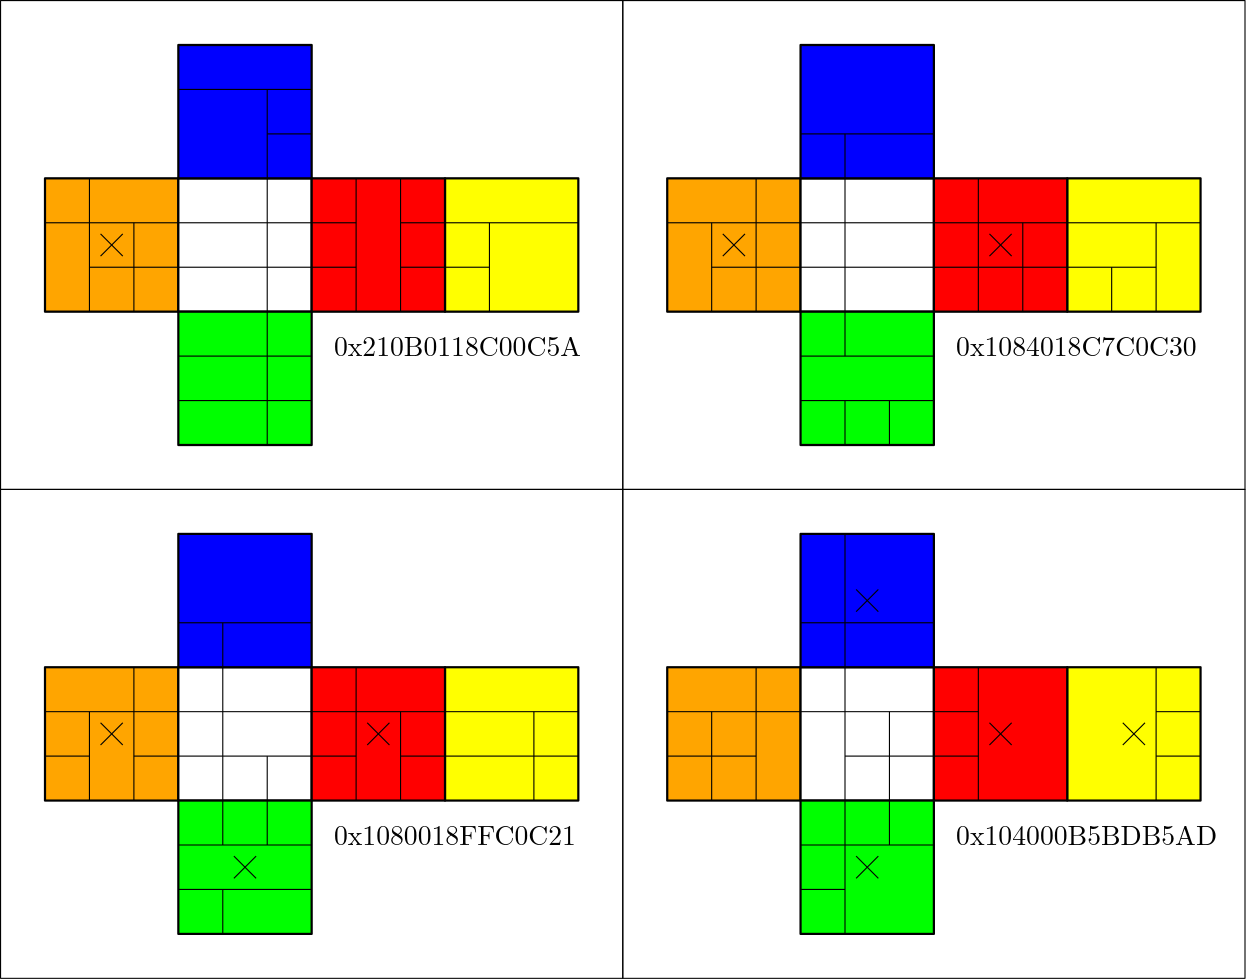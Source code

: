 <?xml version="1.0"?>
<!DOCTYPE ipe SYSTEM "ipe.dtd">
<ipe version="70218" creator="Ipe 7.2.24">
<info created="D:20221217203729" modified="D:20221219191608"/>
<ipestyle name="basic">
<symbol name="arrow/arc(spx)">
<path stroke="sym-stroke" fill="sym-stroke" pen="sym-pen">
0 0 m
-1 0.333 l
-1 -0.333 l
h
</path>
</symbol>
<symbol name="arrow/farc(spx)">
<path stroke="sym-stroke" fill="white" pen="sym-pen">
0 0 m
-1 0.333 l
-1 -0.333 l
h
</path>
</symbol>
<symbol name="arrow/ptarc(spx)">
<path stroke="sym-stroke" fill="sym-stroke" pen="sym-pen">
0 0 m
-1 0.333 l
-0.8 0 l
-1 -0.333 l
h
</path>
</symbol>
<symbol name="arrow/fptarc(spx)">
<path stroke="sym-stroke" fill="white" pen="sym-pen">
0 0 m
-1 0.333 l
-0.8 0 l
-1 -0.333 l
h
</path>
</symbol>
<symbol name="mark/circle(sx)" transformations="translations">
<path fill="sym-stroke">
0.6 0 0 0.6 0 0 e
0.4 0 0 0.4 0 0 e
</path>
</symbol>
<symbol name="mark/disk(sx)" transformations="translations">
<path fill="sym-stroke">
0.6 0 0 0.6 0 0 e
</path>
</symbol>
<symbol name="mark/fdisk(sfx)" transformations="translations">
<group>
<path fill="sym-fill">
0.5 0 0 0.5 0 0 e
</path>
<path fill="sym-stroke" fillrule="eofill">
0.6 0 0 0.6 0 0 e
0.4 0 0 0.4 0 0 e
</path>
</group>
</symbol>
<symbol name="mark/box(sx)" transformations="translations">
<path fill="sym-stroke" fillrule="eofill">
-0.6 -0.6 m
0.6 -0.6 l
0.6 0.6 l
-0.6 0.6 l
h
-0.4 -0.4 m
0.4 -0.4 l
0.4 0.4 l
-0.4 0.4 l
h
</path>
</symbol>
<symbol name="mark/square(sx)" transformations="translations">
<path fill="sym-stroke">
-0.6 -0.6 m
0.6 -0.6 l
0.6 0.6 l
-0.6 0.6 l
h
</path>
</symbol>
<symbol name="mark/fsquare(sfx)" transformations="translations">
<group>
<path fill="sym-fill">
-0.5 -0.5 m
0.5 -0.5 l
0.5 0.5 l
-0.5 0.5 l
h
</path>
<path fill="sym-stroke" fillrule="eofill">
-0.6 -0.6 m
0.6 -0.6 l
0.6 0.6 l
-0.6 0.6 l
h
-0.4 -0.4 m
0.4 -0.4 l
0.4 0.4 l
-0.4 0.4 l
h
</path>
</group>
</symbol>
<symbol name="mark/cross(sx)" transformations="translations">
<group>
<path fill="sym-stroke">
-0.43 -0.57 m
0.57 0.43 l
0.43 0.57 l
-0.57 -0.43 l
h
</path>
<path fill="sym-stroke">
-0.43 0.57 m
0.57 -0.43 l
0.43 -0.57 l
-0.57 0.43 l
h
</path>
</group>
</symbol>
<symbol name="arrow/fnormal(spx)">
<path stroke="sym-stroke" fill="white" pen="sym-pen">
0 0 m
-1 0.333 l
-1 -0.333 l
h
</path>
</symbol>
<symbol name="arrow/pointed(spx)">
<path stroke="sym-stroke" fill="sym-stroke" pen="sym-pen">
0 0 m
-1 0.333 l
-0.8 0 l
-1 -0.333 l
h
</path>
</symbol>
<symbol name="arrow/fpointed(spx)">
<path stroke="sym-stroke" fill="white" pen="sym-pen">
0 0 m
-1 0.333 l
-0.8 0 l
-1 -0.333 l
h
</path>
</symbol>
<symbol name="arrow/linear(spx)">
<path stroke="sym-stroke" pen="sym-pen">
-1 0.333 m
0 0 l
-1 -0.333 l
</path>
</symbol>
<symbol name="arrow/fdouble(spx)">
<path stroke="sym-stroke" fill="white" pen="sym-pen">
0 0 m
-1 0.333 l
-1 -0.333 l
h
-1 0 m
-2 0.333 l
-2 -0.333 l
h
</path>
</symbol>
<symbol name="arrow/double(spx)">
<path stroke="sym-stroke" fill="sym-stroke" pen="sym-pen">
0 0 m
-1 0.333 l
-1 -0.333 l
h
-1 0 m
-2 0.333 l
-2 -0.333 l
h
</path>
</symbol>
<symbol name="arrow/mid-normal(spx)">
<path stroke="sym-stroke" fill="sym-stroke" pen="sym-pen">
0.5 0 m
-0.5 0.333 l
-0.5 -0.333 l
h
</path>
</symbol>
<symbol name="arrow/mid-fnormal(spx)">
<path stroke="sym-stroke" fill="white" pen="sym-pen">
0.5 0 m
-0.5 0.333 l
-0.5 -0.333 l
h
</path>
</symbol>
<symbol name="arrow/mid-pointed(spx)">
<path stroke="sym-stroke" fill="sym-stroke" pen="sym-pen">
0.5 0 m
-0.5 0.333 l
-0.3 0 l
-0.5 -0.333 l
h
</path>
</symbol>
<symbol name="arrow/mid-fpointed(spx)">
<path stroke="sym-stroke" fill="white" pen="sym-pen">
0.5 0 m
-0.5 0.333 l
-0.3 0 l
-0.5 -0.333 l
h
</path>
</symbol>
<symbol name="arrow/mid-double(spx)">
<path stroke="sym-stroke" fill="sym-stroke" pen="sym-pen">
1 0 m
0 0.333 l
0 -0.333 l
h
0 0 m
-1 0.333 l
-1 -0.333 l
h
</path>
</symbol>
<symbol name="arrow/mid-fdouble(spx)">
<path stroke="sym-stroke" fill="white" pen="sym-pen">
1 0 m
0 0.333 l
0 -0.333 l
h
0 0 m
-1 0.333 l
-1 -0.333 l
h
</path>
</symbol>
<anglesize name="22.5 deg" value="22.5"/>
<anglesize name="30 deg" value="30"/>
<anglesize name="45 deg" value="45"/>
<anglesize name="60 deg" value="60"/>
<anglesize name="90 deg" value="90"/>
<arrowsize name="large" value="10"/>
<arrowsize name="small" value="5"/>
<arrowsize name="tiny" value="3"/>
<color name="blue" value="0 0 1"/>
<color name="brown" value="0.647 0.165 0.165"/>
<color name="darkblue" value="0 0 0.545"/>
<color name="darkcyan" value="0 0.545 0.545"/>
<color name="darkgray" value="0.663"/>
<color name="darkgreen" value="0 0.392 0"/>
<color name="darkmagenta" value="0.545 0 0.545"/>
<color name="darkorange" value="1 0.549 0"/>
<color name="darkred" value="0.545 0 0"/>
<color name="gold" value="1 0.843 0"/>
<color name="gray" value="0.745"/>
<color name="green" value="0 1 0"/>
<color name="lightblue" value="0.678 0.847 0.902"/>
<color name="lightcyan" value="0.878 1 1"/>
<color name="lightgray" value="0.827"/>
<color name="lightgreen" value="0.565 0.933 0.565"/>
<color name="lightyellow" value="1 1 0.878"/>
<color name="navy" value="0 0 0.502"/>
<color name="orange" value="1 0.647 0"/>
<color name="pink" value="1 0.753 0.796"/>
<color name="purple" value="0.627 0.125 0.941"/>
<color name="red" value="1 0 0"/>
<color name="seagreen" value="0.18 0.545 0.341"/>
<color name="turquoise" value="0.251 0.878 0.816"/>
<color name="violet" value="0.933 0.51 0.933"/>
<color name="yellow" value="1 1 0"/>
<dashstyle name="dash dot dotted" value="[4 2 1 2 1 2] 0"/>
<dashstyle name="dash dotted" value="[4 2 1 2] 0"/>
<dashstyle name="dashed" value="[4] 0"/>
<dashstyle name="dotted" value="[1 3] 0"/>
<gridsize name="10 pts (~3.5 mm)" value="10"/>
<gridsize name="14 pts (~5 mm)" value="14"/>
<gridsize name="16 pts (~6 mm)" value="16"/>
<gridsize name="20 pts (~7 mm)" value="20"/>
<gridsize name="28 pts (~10 mm)" value="28"/>
<gridsize name="32 pts (~12 mm)" value="32"/>
<gridsize name="4 pts" value="4"/>
<gridsize name="56 pts (~20 mm)" value="56"/>
<gridsize name="8 pts (~3 mm)" value="8"/>
<opacity name="10%" value="0.1"/>
<opacity name="30%" value="0.3"/>
<opacity name="50%" value="0.5"/>
<opacity name="75%" value="0.75"/>
<pen name="fat" value="1.2"/>
<pen name="heavier" value="0.8"/>
<pen name="ultrafat" value="2"/>
<symbolsize name="large" value="5"/>
<symbolsize name="small" value="2"/>
<symbolsize name="tiny" value="1.1"/>
<textsize name="Huge" value="\Huge"/>
<textsize name="LARGE" value="\LARGE"/>
<textsize name="Large" value="\Large"/>
<textsize name="footnote" value="\footnotesize"/>
<textsize name="huge" value="\huge"/>
<textsize name="large" value="\large"/>
<textsize name="small" value="\small"/>
<textsize name="tiny" value="\tiny"/>
<textstyle name="center" begin="\begin{center}" end="\end{center}"/>
<textstyle name="item" begin="\begin{itemize}\item{}" end="\end{itemize}"/>
<textstyle name="itemize" begin="\begin{itemize}" end="\end{itemize}"/>
<tiling name="falling" angle="-60" step="4" width="1"/>
<tiling name="rising" angle="30" step="4" width="1"/>
</ipestyle>
<page>
<layer name="alpha"/>
<view layers="alpha" active="alpha"/>
<path layer="alpha" matrix="1 0 0 1 -48 64" stroke="black" fill="orange" pen="heavier">
128 704 m
128 656 l
176 656 l
176 704 l
h
</path>
<path matrix="1 0 0 1 -48 64" stroke="black" fill="white" pen="heavier">
176 656 m
176 704 l
224 704 l
224 656 l
h
</path>
<path matrix="1 0 0 1 -48 64" stroke="black" fill="yellow" pen="heavier">
272 656 m
272 704 l
320 704 l
320 656 l
h
</path>
<path matrix="1 0 0 1 -48 64" stroke="black" fill="green" pen="heavier">
176 656 m
176 608 l
224 608 l
224 656 l
h
</path>
<path matrix="1 0 0 1 -48 64" stroke="black" fill="blue" pen="heavier">
176 704 m
176 752 l
224 752 l
224 704 l
h
</path>
<path matrix="1 0 0 1 -96 64" stroke="black" fill="red" pen="heavier">
272 656 m
272 704 l
320 704 l
320 656 l
h
</path>
<text matrix="1 0 0 1 -56 64" transformations="translations" pos="240 640" stroke="black" type="label" width="88.972" height="6.808" depth="0" valign="baseline">0x210B0118C00C5A</text>
<path matrix="1 0 0 1 -48 64" stroke="black">
112 768 m
112 592 l
336 592 l
336 768 l
h
</path>
<path matrix="1 0 0 1 176 64" stroke="black" fill="orange" pen="heavier">
128 704 m
128 656 l
176 656 l
176 704 l
h
</path>
<path matrix="1 0 0 1 176 64" stroke="black" fill="white" pen="heavier">
176 656 m
176 704 l
224 704 l
224 656 l
h
</path>
<path matrix="1 0 0 1 176 64" stroke="black" fill="yellow" pen="heavier">
272 656 m
272 704 l
320 704 l
320 656 l
h
</path>
<path matrix="1 0 0 1 176 64" stroke="black" fill="green" pen="heavier">
176 656 m
176 608 l
224 608 l
224 656 l
h
</path>
<path matrix="1 0 0 1 176 64" stroke="black" fill="blue" pen="heavier">
176 704 m
176 752 l
224 752 l
224 704 l
h
</path>
<path matrix="1 0 0 1 128 64" stroke="black" fill="red" pen="heavier">
272 656 m
272 704 l
320 704 l
320 656 l
h
</path>
<text matrix="1 0 0 1 168 64" transformations="translations" pos="240 640" stroke="black" type="label" width="86.62" height="6.808" depth="0" valign="baseline">0x1084018C7C0C30</text>
<path matrix="1 0 0 1 176 64" stroke="black">
112 768 m
112 592 l
336 592 l
336 768 l
h
</path>
<path matrix="1 0 0 1 -48 -112" stroke="black" fill="orange" pen="heavier">
128 704 m
128 656 l
176 656 l
176 704 l
h
</path>
<path matrix="1 0 0 1 -48 -112" stroke="black" fill="white" pen="heavier">
176 656 m
176 704 l
224 704 l
224 656 l
h
</path>
<path matrix="1 0 0 1 -48 -112" stroke="black" fill="yellow" pen="heavier">
272 656 m
272 704 l
320 704 l
320 656 l
h
</path>
<path matrix="1 0 0 1 -48 -112" stroke="black" fill="green" pen="heavier">
176 656 m
176 608 l
224 608 l
224 656 l
h
</path>
<path matrix="1 0 0 1 -48 -112" stroke="black" fill="blue" pen="heavier">
176 704 m
176 752 l
224 752 l
224 704 l
h
</path>
<path matrix="1 0 0 1 -96 -112" stroke="black" fill="red" pen="heavier">
272 656 m
272 704 l
320 704 l
320 656 l
h
</path>
<text matrix="1 0 0 1 -56 -112" transformations="translations" pos="240 640" stroke="black" type="label" width="87.173" height="6.808" depth="0" valign="baseline">0x1080018FFC0C21</text>
<path matrix="1 0 0 1 -48 -112" stroke="black">
112 768 m
112 592 l
336 592 l
336 768 l
h
</path>
<path matrix="1 0 0 1 176 -112" stroke="black" fill="orange" pen="heavier">
128 704 m
128 656 l
176 656 l
176 704 l
h
</path>
<path matrix="1 0 0 1 176 -112" stroke="black" fill="white" pen="heavier">
176 656 m
176 704 l
224 704 l
224 656 l
h
</path>
<path matrix="1 0 0 1 176 -112" stroke="black" fill="yellow" pen="heavier">
272 656 m
272 704 l
320 704 l
320 656 l
h
</path>
<path matrix="1 0 0 1 176 -112" stroke="black" fill="green" pen="heavier">
176 656 m
176 608 l
224 608 l
224 656 l
h
</path>
<path matrix="1 0 0 1 176 -112" stroke="black" fill="blue" pen="heavier">
176 704 m
176 752 l
224 752 l
224 704 l
h
</path>
<path matrix="1 0 0 1 128 -112" stroke="black" fill="red" pen="heavier">
272 656 m
272 704 l
320 704 l
320 656 l
h
</path>
<text matrix="1 0 0 1 168 -112" transformations="translations" pos="240 640" stroke="black" type="label" width="93.954" height="6.808" depth="0" valign="baseline">0x104000B5BDB5AD</text>
<path matrix="1 0 0 1 176 -112" stroke="black">
112 768 m
112 592 l
336 592 l
336 768 l
h
</path>
<path matrix="0.5 0 0 0.5 52 372" stroke="black">
96 752 m
112 736 l
</path>
<path matrix="0.5 0 0 0.5 52 372" stroke="black">
96 736 m
112 752 l
</path>
<path stroke="black">
192 768 m
192 720 l
</path>
<path stroke="black">
208 768 m
208 720 l
</path>
<path stroke="black">
208 752 m
272 752 l
</path>
<path stroke="black">
208 736 m
240 736 l
</path>
<path stroke="black">
240 752 m
240 720 l
</path>
<path stroke="black">
128 800 m
176 800 l
</path>
<path stroke="black">
128 688 m
176 688 l
</path>
<path stroke="black">
160 800 m
160 672 l
</path>
<path stroke="black">
160 784 m
176 784 l
</path>
<path stroke="black">
192 752 m
80 752 l
</path>
<path stroke="black">
192 736 m
96 736 l
</path>
<path stroke="black">
96 768 m
96 720 l
</path>
<path stroke="black">
112 752 m
112 720 l
</path>
<path stroke="black">
128 704 m
176 704 l
</path>
<path matrix="0.5 0 0 0.5 276 372" stroke="black">
96 752 m
112 736 l
</path>
<path matrix="0.5 0 0 0.5 276 372" stroke="black">
96 736 m
112 752 l
</path>
<path matrix="0.5 0 0 0.5 372 372" stroke="black">
96 752 m
112 736 l
</path>
<path matrix="0.5 0 0 0.5 372 372" stroke="black">
96 736 m
112 752 l
</path>
<path stroke="black">
352 784 m
400 784 l
</path>
<path stroke="black">
352 704 m
400 704 l
</path>
<path stroke="black">
352 688 m
400 688 l
</path>
<path stroke="black">
368 688 m
368 672 l
</path>
<path stroke="black">
384 688 m
384 672 l
</path>
<path stroke="black">
368 704 m
368 784 l
</path>
<path stroke="black">
304 752 m
496 752 l
</path>
<path stroke="black">
320 752 m
320 720 l
</path>
<path stroke="black">
336 768 m
336 720 l
</path>
<path stroke="black">
336 736 m
480 736 l
</path>
<path stroke="black">
480 752 m
480 720 l
</path>
<path stroke="black">
464 736 m
464 720 l
</path>
<path stroke="black">
432 752 m
432 720 l
</path>
<path stroke="black">
416 768 m
416 720 l
</path>
<path matrix="0.5 0 0 0.5 52 196" stroke="black">
96 752 m
112 736 l
</path>
<path matrix="0.5 0 0 0.5 52 196" stroke="black">
96 736 m
112 752 l
</path>
<path matrix="0.5 0 0 0.5 100 148" stroke="black">
96 752 m
112 736 l
</path>
<path matrix="0.5 0 0 0.5 100 148" stroke="black">
96 736 m
112 752 l
</path>
<path matrix="0.5 0 0 0.5 148 196" stroke="black">
96 752 m
112 736 l
</path>
<path matrix="0.5 0 0 0.5 148 196" stroke="black">
96 736 m
112 752 l
</path>
<path stroke="black">
80 576 m
272 576 l
</path>
<path stroke="black">
112 592 m
112 544 l
</path>
<path stroke="black">
96 576 m
96 544 l
</path>
<path stroke="black">
96 560 m
80 560 l
</path>
<path stroke="black">
112 560 m
192 560 l
</path>
<path stroke="black">
192 592 m
192 544 l
</path>
<path stroke="black">
208 576 m
208 544 l
</path>
<path stroke="black">
208 560 m
272 560 l
</path>
<path stroke="black">
256 576 m
256 544 l
</path>
<path stroke="black">
128 608 m
176 608 l
</path>
<path stroke="black">
128 528 m
176 528 l
</path>
<path stroke="black">
128 512 m
176 512 l
</path>
<path stroke="black">
144 512 m
144 496 l
</path>
<path stroke="black">
144 528 m
144 608 l
</path>
<path stroke="black">
160 560 m
160 528 l
</path>
<path matrix="0.5 0 0 0.5 324 244" stroke="black">
96 752 m
112 736 l
</path>
<path matrix="0.5 0 0 0.5 324 244" stroke="black">
96 736 m
112 752 l
</path>
<path matrix="0.5 0 0 0.5 324 148" stroke="black">
96 752 m
112 736 l
</path>
<path matrix="0.5 0 0 0.5 324 148" stroke="black">
96 736 m
112 752 l
</path>
<path matrix="0.5 0 0 0.5 372 196" stroke="black">
96 752 m
112 736 l
</path>
<path matrix="0.5 0 0 0.5 372 196" stroke="black">
96 736 m
112 752 l
</path>
<path matrix="0.5 0 0 0.5 420 196" stroke="black">
96 752 m
112 736 l
</path>
<path matrix="0.5 0 0 0.5 420 196" stroke="black">
96 736 m
112 752 l
</path>
<path stroke="black">
416 592 m
416 544 l
</path>
<path stroke="black">
480 592 m
480 544 l
</path>
<path stroke="black">
480 576 m
496 576 l
</path>
<path stroke="black">
480 560 m
496 560 l
</path>
<path stroke="black">
368 640 m
368 496 l
</path>
<path stroke="black">
352 608 m
400 608 l
</path>
<path stroke="black">
352 528 m
400 528 l
</path>
<path stroke="black">
384 528 m
384 576 l
</path>
<path stroke="black">
368 512 m
352 512 l
</path>
<path stroke="black">
416 576 m
304 576 l
</path>
<path stroke="black">
368 560 m
416 560 l
</path>
<path stroke="black">
336 592 m
336 544 l
</path>
<path stroke="black">
320 576 m
320 544 l
</path>
<path stroke="black">
304 560 m
336 560 l
</path>
<path stroke="black">
320 736 m
336 736 l
</path>
</page>
</ipe>

